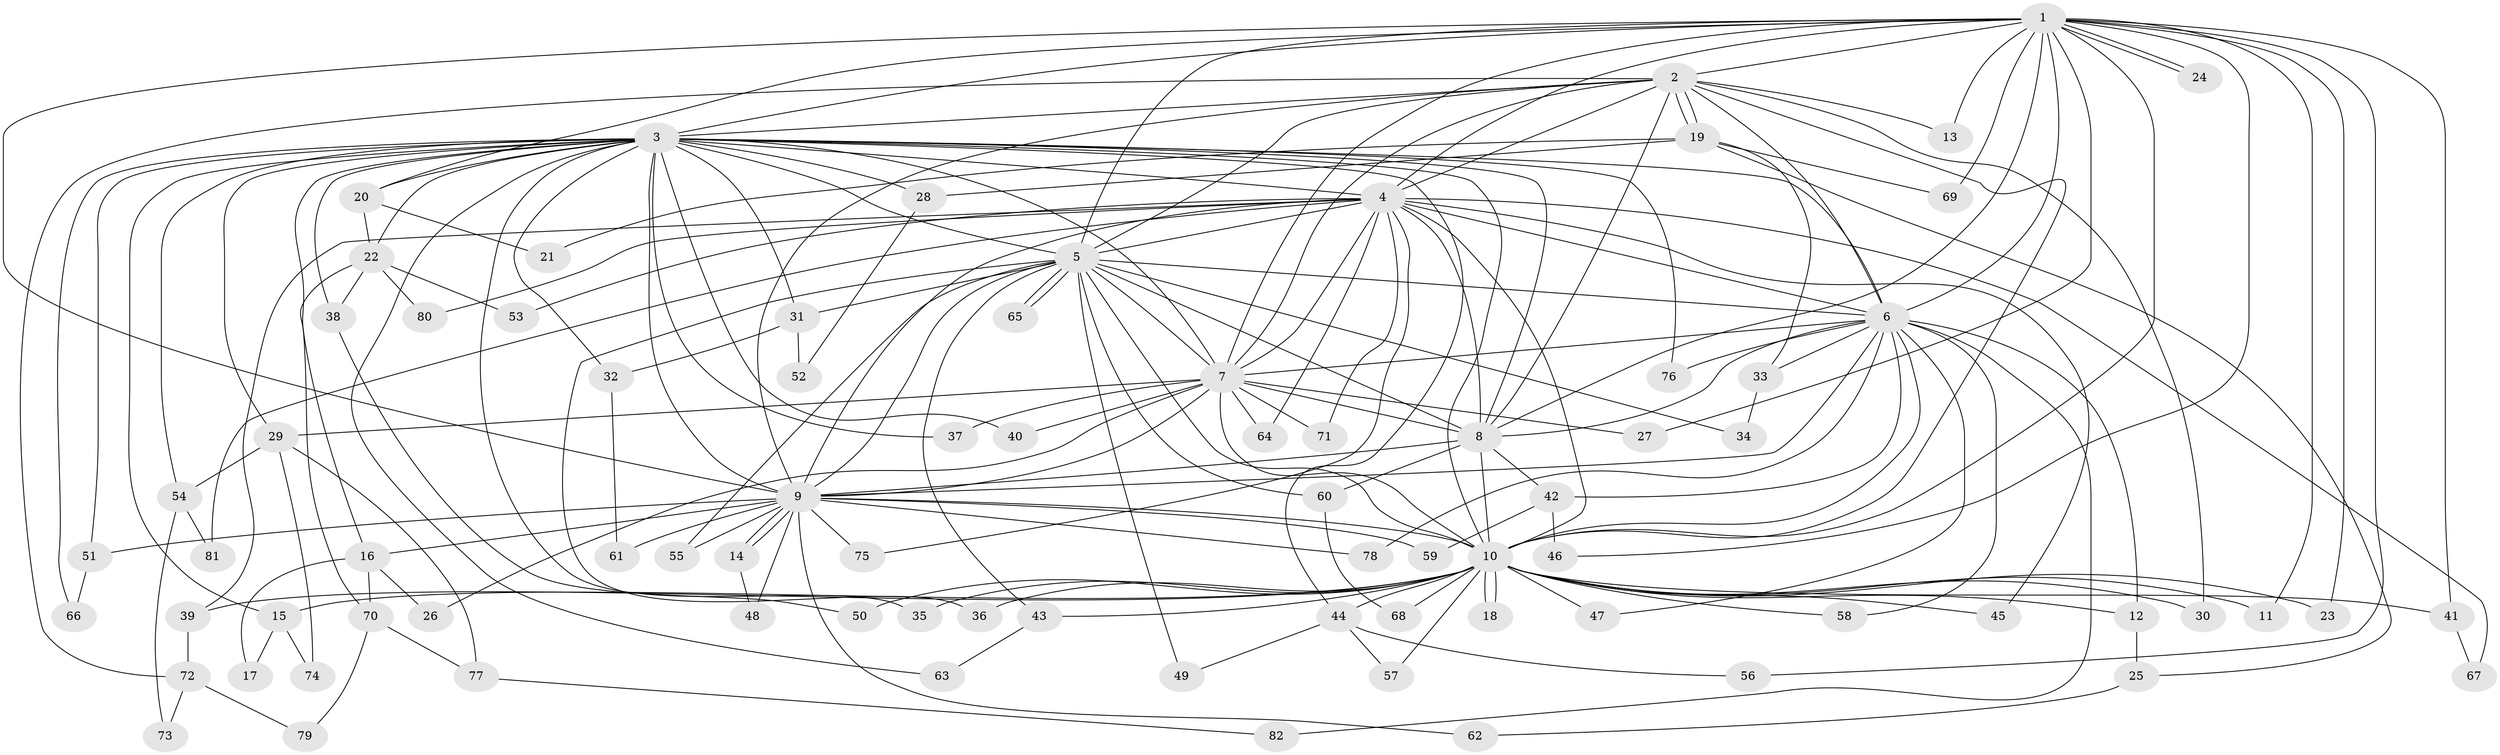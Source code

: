 // Generated by graph-tools (version 1.1) at 2025/10/02/27/25 16:10:59]
// undirected, 82 vertices, 189 edges
graph export_dot {
graph [start="1"]
  node [color=gray90,style=filled];
  1;
  2;
  3;
  4;
  5;
  6;
  7;
  8;
  9;
  10;
  11;
  12;
  13;
  14;
  15;
  16;
  17;
  18;
  19;
  20;
  21;
  22;
  23;
  24;
  25;
  26;
  27;
  28;
  29;
  30;
  31;
  32;
  33;
  34;
  35;
  36;
  37;
  38;
  39;
  40;
  41;
  42;
  43;
  44;
  45;
  46;
  47;
  48;
  49;
  50;
  51;
  52;
  53;
  54;
  55;
  56;
  57;
  58;
  59;
  60;
  61;
  62;
  63;
  64;
  65;
  66;
  67;
  68;
  69;
  70;
  71;
  72;
  73;
  74;
  75;
  76;
  77;
  78;
  79;
  80;
  81;
  82;
  1 -- 2;
  1 -- 3;
  1 -- 4;
  1 -- 5;
  1 -- 6;
  1 -- 7;
  1 -- 8;
  1 -- 9;
  1 -- 10;
  1 -- 11;
  1 -- 13;
  1 -- 20;
  1 -- 23;
  1 -- 24;
  1 -- 24;
  1 -- 27;
  1 -- 41;
  1 -- 46;
  1 -- 56;
  1 -- 69;
  2 -- 3;
  2 -- 4;
  2 -- 5;
  2 -- 6;
  2 -- 7;
  2 -- 8;
  2 -- 9;
  2 -- 10;
  2 -- 13;
  2 -- 19;
  2 -- 19;
  2 -- 30;
  2 -- 72;
  3 -- 4;
  3 -- 5;
  3 -- 6;
  3 -- 7;
  3 -- 8;
  3 -- 9;
  3 -- 10;
  3 -- 15;
  3 -- 16;
  3 -- 20;
  3 -- 22;
  3 -- 28;
  3 -- 29;
  3 -- 31;
  3 -- 32;
  3 -- 35;
  3 -- 37;
  3 -- 38;
  3 -- 40;
  3 -- 44;
  3 -- 51;
  3 -- 54;
  3 -- 63;
  3 -- 66;
  3 -- 76;
  4 -- 5;
  4 -- 6;
  4 -- 7;
  4 -- 8;
  4 -- 9;
  4 -- 10;
  4 -- 39;
  4 -- 45;
  4 -- 53;
  4 -- 64;
  4 -- 67;
  4 -- 71;
  4 -- 75;
  4 -- 80;
  4 -- 81;
  5 -- 6;
  5 -- 7;
  5 -- 8;
  5 -- 9;
  5 -- 10;
  5 -- 31;
  5 -- 34;
  5 -- 36;
  5 -- 43;
  5 -- 49;
  5 -- 55;
  5 -- 60;
  5 -- 65;
  5 -- 65;
  6 -- 7;
  6 -- 8;
  6 -- 9;
  6 -- 10;
  6 -- 12;
  6 -- 33;
  6 -- 42;
  6 -- 47;
  6 -- 58;
  6 -- 76;
  6 -- 78;
  6 -- 82;
  7 -- 8;
  7 -- 9;
  7 -- 10;
  7 -- 26;
  7 -- 27;
  7 -- 29;
  7 -- 37;
  7 -- 40;
  7 -- 64;
  7 -- 71;
  8 -- 9;
  8 -- 10;
  8 -- 42;
  8 -- 60;
  9 -- 10;
  9 -- 14;
  9 -- 14;
  9 -- 16;
  9 -- 48;
  9 -- 51;
  9 -- 55;
  9 -- 59;
  9 -- 61;
  9 -- 62;
  9 -- 75;
  9 -- 78;
  10 -- 11;
  10 -- 12;
  10 -- 15;
  10 -- 18;
  10 -- 18;
  10 -- 23;
  10 -- 30;
  10 -- 35;
  10 -- 36;
  10 -- 39;
  10 -- 41;
  10 -- 43;
  10 -- 44;
  10 -- 45;
  10 -- 47;
  10 -- 50;
  10 -- 57;
  10 -- 58;
  10 -- 68;
  12 -- 25;
  14 -- 48;
  15 -- 17;
  15 -- 74;
  16 -- 17;
  16 -- 26;
  16 -- 70;
  19 -- 21;
  19 -- 25;
  19 -- 28;
  19 -- 33;
  19 -- 69;
  20 -- 21;
  20 -- 22;
  22 -- 38;
  22 -- 53;
  22 -- 70;
  22 -- 80;
  25 -- 62;
  28 -- 52;
  29 -- 54;
  29 -- 74;
  29 -- 77;
  31 -- 32;
  31 -- 52;
  32 -- 61;
  33 -- 34;
  38 -- 50;
  39 -- 72;
  41 -- 67;
  42 -- 46;
  42 -- 59;
  43 -- 63;
  44 -- 49;
  44 -- 56;
  44 -- 57;
  51 -- 66;
  54 -- 73;
  54 -- 81;
  60 -- 68;
  70 -- 77;
  70 -- 79;
  72 -- 73;
  72 -- 79;
  77 -- 82;
}
